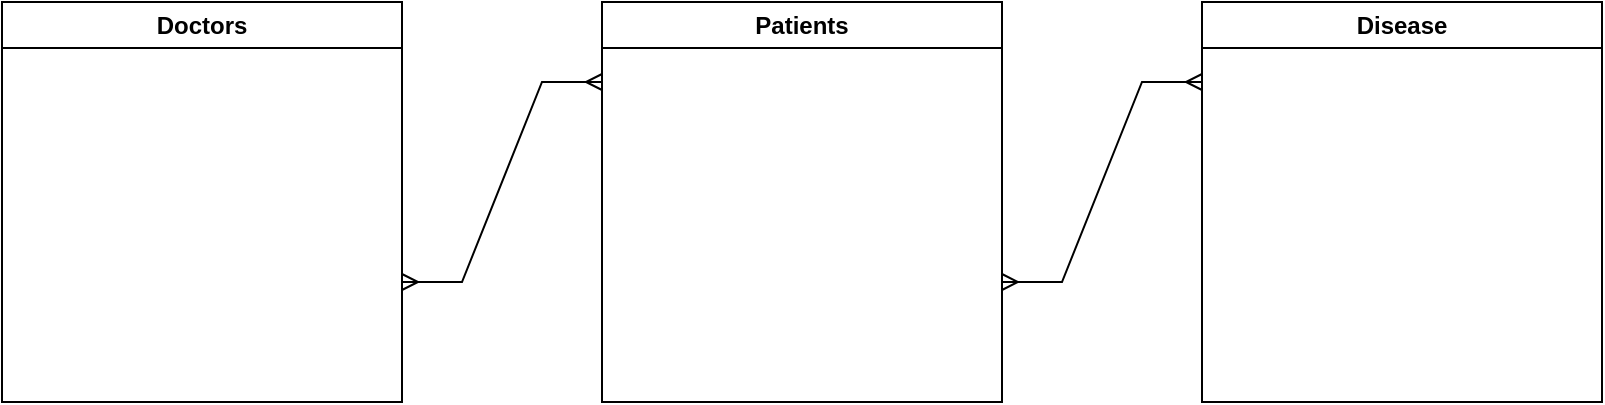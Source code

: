 <mxfile version="21.0.6" type="github"><diagram name="Page-1" id="MGK6xSKKCEMfszFNFswF"><mxGraphModel dx="984" dy="607" grid="1" gridSize="10" guides="1" tooltips="1" connect="1" arrows="1" fold="1" page="1" pageScale="1" pageWidth="850" pageHeight="1100" math="0" shadow="0"><root><mxCell id="0"/><mxCell id="1" parent="0"/><mxCell id="bYjp1G-RurfGneg2LGFI-5" value="Doctors" style="swimlane;whiteSpace=wrap;html=1;" vertex="1" parent="1"><mxGeometry x="40" y="240" width="200" height="200" as="geometry"/></mxCell><mxCell id="bYjp1G-RurfGneg2LGFI-7" value="Patients" style="swimlane;whiteSpace=wrap;html=1;" vertex="1" parent="1"><mxGeometry x="340" y="240" width="200" height="200" as="geometry"/></mxCell><mxCell id="bYjp1G-RurfGneg2LGFI-8" value="Disease" style="swimlane;whiteSpace=wrap;html=1;" vertex="1" parent="1"><mxGeometry x="640" y="240" width="200" height="200" as="geometry"/></mxCell><mxCell id="bYjp1G-RurfGneg2LGFI-9" value="" style="edgeStyle=entityRelationEdgeStyle;fontSize=12;html=1;endArrow=ERmany;startArrow=ERmany;rounded=0;" edge="1" parent="1"><mxGeometry width="100" height="100" relative="1" as="geometry"><mxPoint x="240" y="380" as="sourcePoint"/><mxPoint x="340" y="280" as="targetPoint"/></mxGeometry></mxCell><mxCell id="bYjp1G-RurfGneg2LGFI-10" value="" style="edgeStyle=entityRelationEdgeStyle;fontSize=12;html=1;endArrow=ERmany;startArrow=ERmany;rounded=0;" edge="1" parent="1"><mxGeometry width="100" height="100" relative="1" as="geometry"><mxPoint x="540" y="380" as="sourcePoint"/><mxPoint x="640" y="280" as="targetPoint"/></mxGeometry></mxCell></root></mxGraphModel></diagram></mxfile>